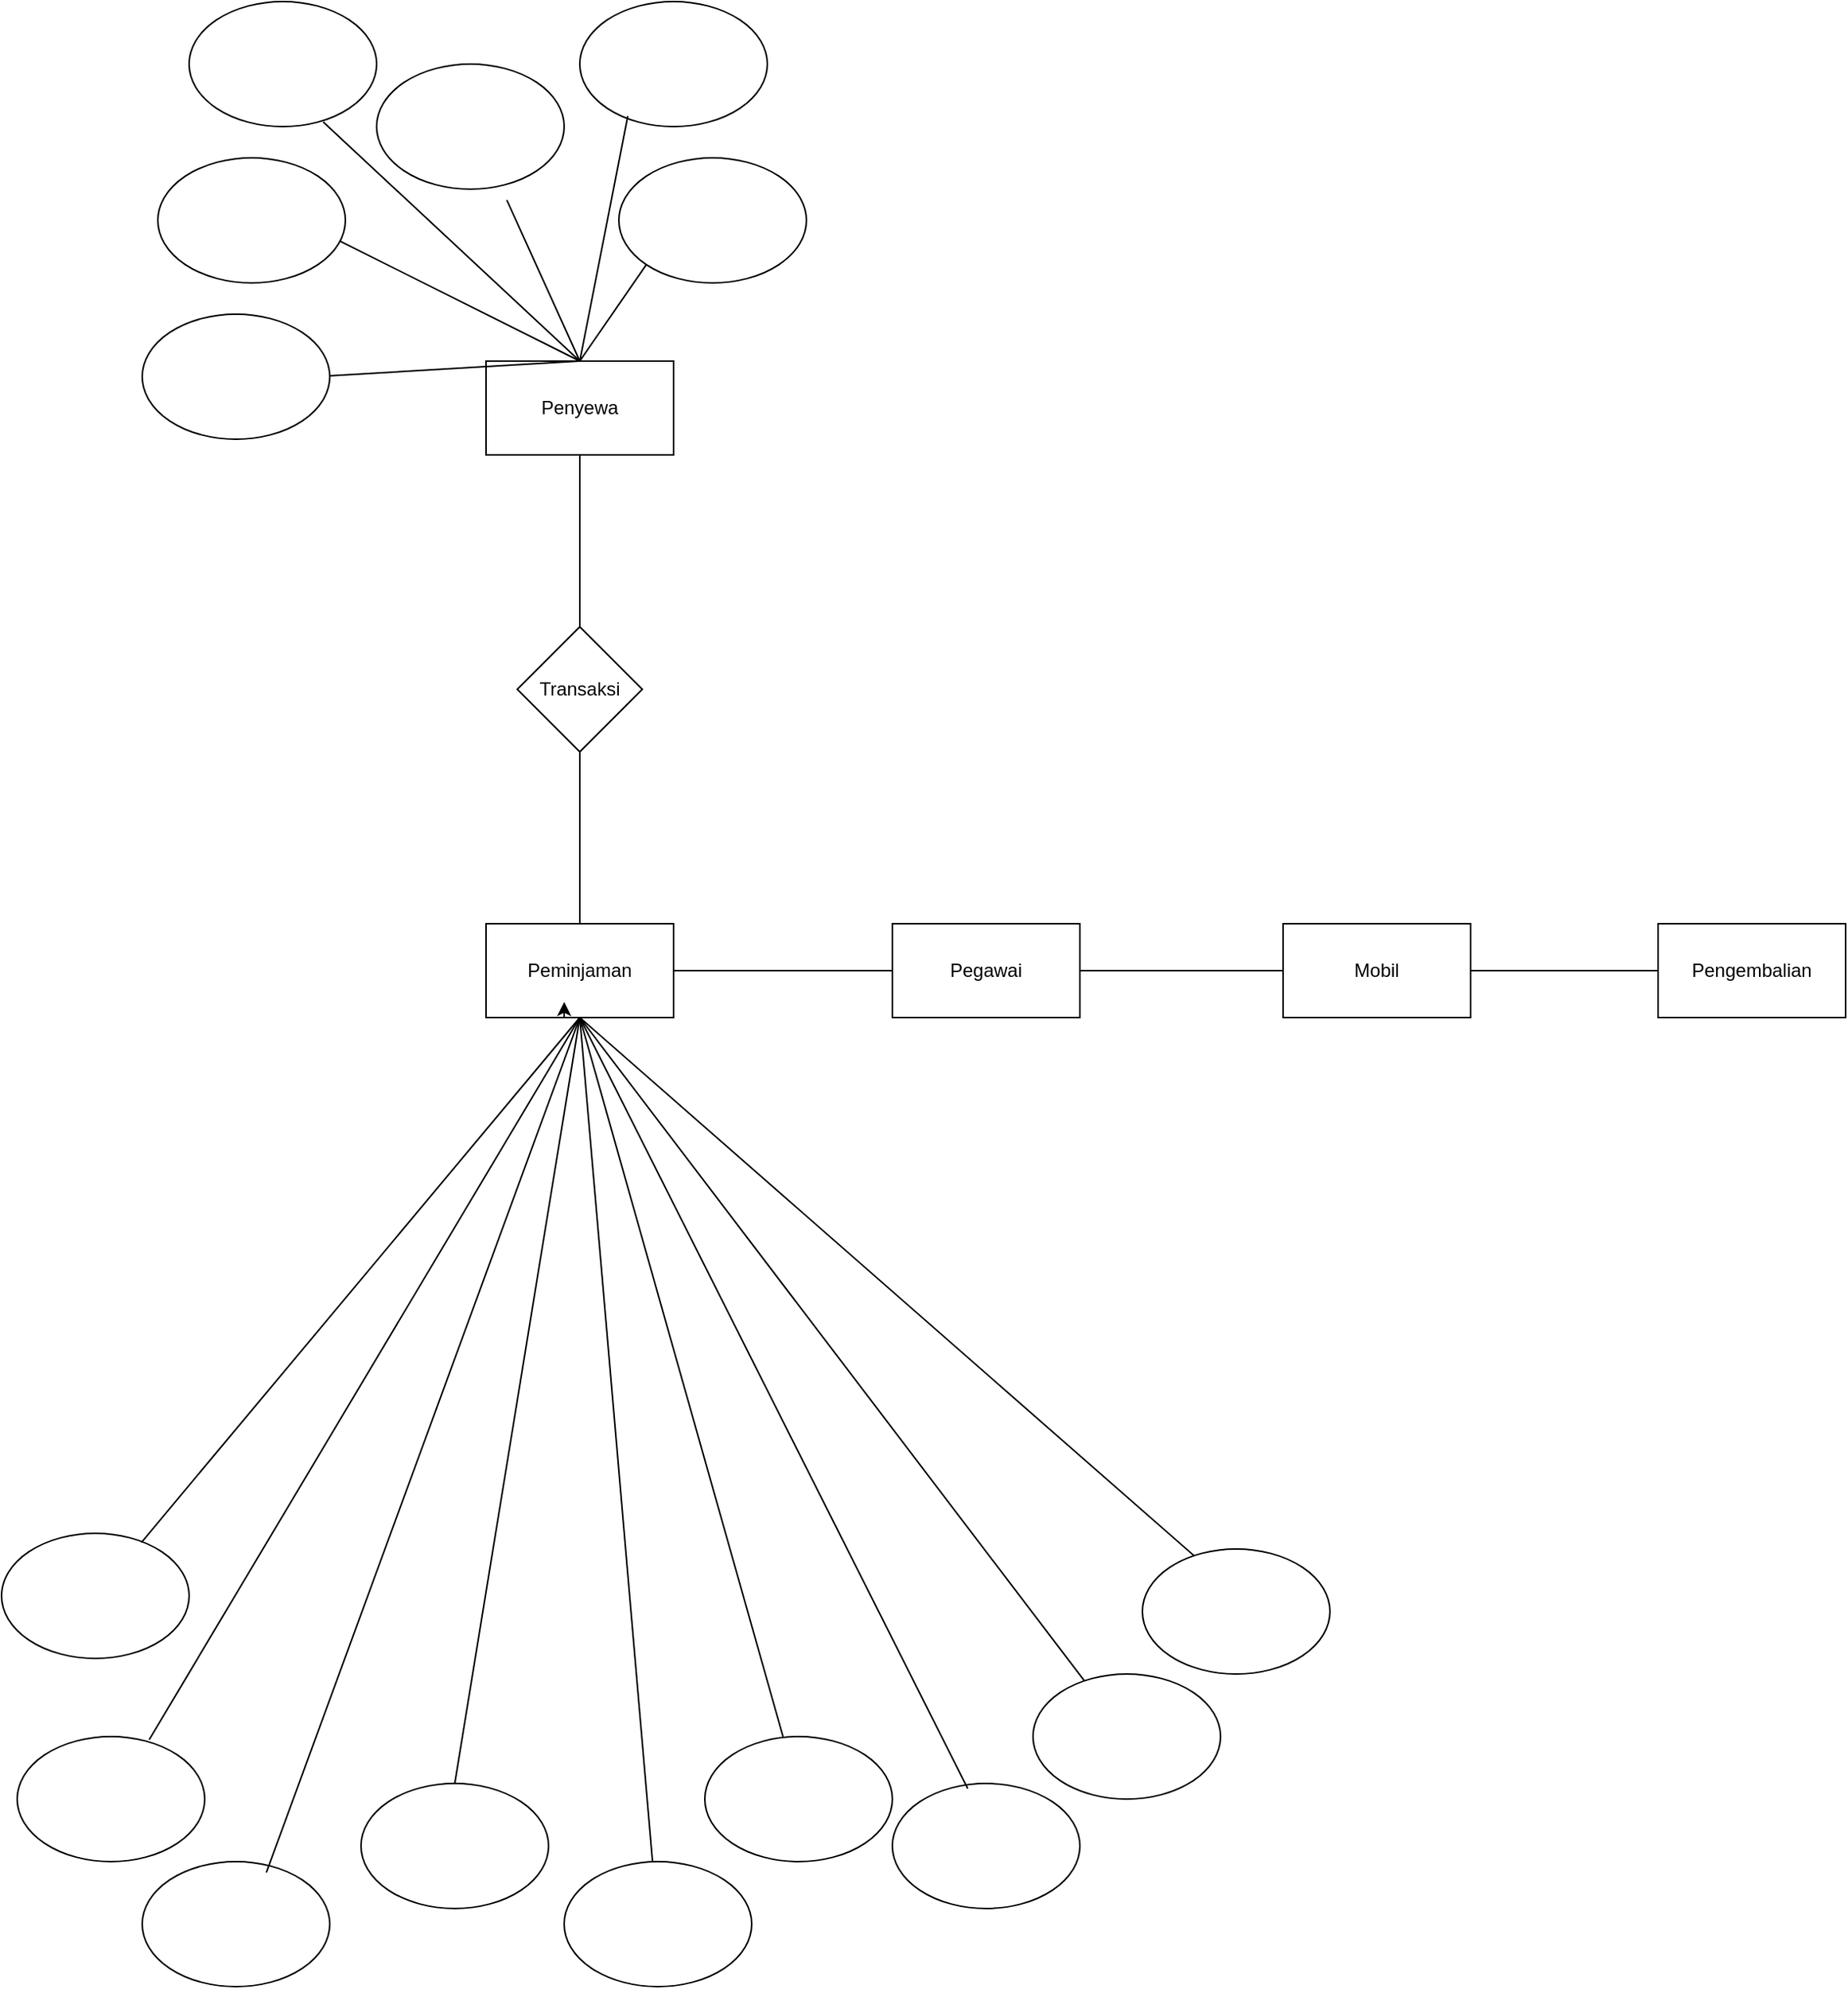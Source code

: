<mxfile version="22.1.7" type="github">
  <diagram name="Page-1" id="AqJFMT8qziomGHxdq8DE">
    <mxGraphModel dx="2943" dy="1128" grid="1" gridSize="10" guides="1" tooltips="1" connect="1" arrows="1" fold="1" page="1" pageScale="1" pageWidth="850" pageHeight="1100" math="0" shadow="0">
      <root>
        <mxCell id="0" />
        <mxCell id="1" parent="0" />
        <mxCell id="dXQy3A8ucDupWUE6QyBE-2" value="Penyewa" style="rounded=0;whiteSpace=wrap;html=1;" vertex="1" parent="1">
          <mxGeometry x="-280" y="400" width="120" height="60" as="geometry" />
        </mxCell>
        <mxCell id="dXQy3A8ucDupWUE6QyBE-3" value="Pegawai" style="rounded=0;whiteSpace=wrap;html=1;" vertex="1" parent="1">
          <mxGeometry x="-20" y="760" width="120" height="60" as="geometry" />
        </mxCell>
        <mxCell id="dXQy3A8ucDupWUE6QyBE-4" value="Mobil" style="rounded=0;whiteSpace=wrap;html=1;" vertex="1" parent="1">
          <mxGeometry x="230" y="760" width="120" height="60" as="geometry" />
        </mxCell>
        <mxCell id="dXQy3A8ucDupWUE6QyBE-5" value="Pengembalian" style="rounded=0;whiteSpace=wrap;html=1;" vertex="1" parent="1">
          <mxGeometry x="470" y="760" width="120" height="60" as="geometry" />
        </mxCell>
        <mxCell id="dXQy3A8ucDupWUE6QyBE-6" value="Peminjaman" style="rounded=0;whiteSpace=wrap;html=1;" vertex="1" parent="1">
          <mxGeometry x="-280" y="760" width="120" height="60" as="geometry" />
        </mxCell>
        <mxCell id="dXQy3A8ucDupWUE6QyBE-7" value="" style="endArrow=none;html=1;rounded=0;entryX=0.5;entryY=0;entryDx=0;entryDy=0;" edge="1" parent="1" target="dXQy3A8ucDupWUE6QyBE-2">
          <mxGeometry width="50" height="50" relative="1" as="geometry">
            <mxPoint x="-390" y="410" as="sourcePoint" />
            <mxPoint x="-50" y="510" as="targetPoint" />
          </mxGeometry>
        </mxCell>
        <mxCell id="dXQy3A8ucDupWUE6QyBE-8" value="" style="endArrow=none;html=1;rounded=0;exitX=0.5;exitY=0;exitDx=0;exitDy=0;" edge="1" parent="1" source="dXQy3A8ucDupWUE6QyBE-2">
          <mxGeometry width="50" height="50" relative="1" as="geometry">
            <mxPoint x="-100" y="560" as="sourcePoint" />
            <mxPoint x="-400" y="310" as="targetPoint" />
          </mxGeometry>
        </mxCell>
        <mxCell id="dXQy3A8ucDupWUE6QyBE-9" value="" style="ellipse;whiteSpace=wrap;html=1;" vertex="1" parent="1">
          <mxGeometry x="-195" y="270" width="120" height="80" as="geometry" />
        </mxCell>
        <mxCell id="dXQy3A8ucDupWUE6QyBE-10" value="" style="ellipse;whiteSpace=wrap;html=1;" vertex="1" parent="1">
          <mxGeometry x="-500" y="370" width="120" height="80" as="geometry" />
        </mxCell>
        <mxCell id="dXQy3A8ucDupWUE6QyBE-11" value="" style="ellipse;whiteSpace=wrap;html=1;" vertex="1" parent="1">
          <mxGeometry x="-490" y="270" width="120" height="80" as="geometry" />
        </mxCell>
        <mxCell id="dXQy3A8ucDupWUE6QyBE-12" value="" style="ellipse;whiteSpace=wrap;html=1;" vertex="1" parent="1">
          <mxGeometry x="-220" y="170" width="120" height="80" as="geometry" />
        </mxCell>
        <mxCell id="dXQy3A8ucDupWUE6QyBE-13" value="" style="ellipse;whiteSpace=wrap;html=1;" vertex="1" parent="1">
          <mxGeometry x="-470" y="170" width="120" height="80" as="geometry" />
        </mxCell>
        <mxCell id="dXQy3A8ucDupWUE6QyBE-14" value="" style="ellipse;whiteSpace=wrap;html=1;" vertex="1" parent="1">
          <mxGeometry x="-350" y="210" width="120" height="80" as="geometry" />
        </mxCell>
        <mxCell id="dXQy3A8ucDupWUE6QyBE-15" value="" style="endArrow=none;html=1;rounded=0;exitX=0.715;exitY=0.962;exitDx=0;exitDy=0;exitPerimeter=0;entryX=0.5;entryY=0;entryDx=0;entryDy=0;" edge="1" parent="1" source="dXQy3A8ucDupWUE6QyBE-13" target="dXQy3A8ucDupWUE6QyBE-2">
          <mxGeometry width="50" height="50" relative="1" as="geometry">
            <mxPoint x="-100" y="560" as="sourcePoint" />
            <mxPoint x="-50" y="510" as="targetPoint" />
          </mxGeometry>
        </mxCell>
        <mxCell id="dXQy3A8ucDupWUE6QyBE-16" value="" style="endArrow=none;html=1;rounded=0;exitX=0.694;exitY=1.087;exitDx=0;exitDy=0;exitPerimeter=0;entryX=0.5;entryY=0;entryDx=0;entryDy=0;" edge="1" parent="1" source="dXQy3A8ucDupWUE6QyBE-14" target="dXQy3A8ucDupWUE6QyBE-2">
          <mxGeometry width="50" height="50" relative="1" as="geometry">
            <mxPoint x="-374" y="257" as="sourcePoint" />
            <mxPoint x="-230" y="400" as="targetPoint" />
          </mxGeometry>
        </mxCell>
        <mxCell id="dXQy3A8ucDupWUE6QyBE-17" value="" style="endArrow=none;html=1;rounded=0;exitX=0.256;exitY=0.916;exitDx=0;exitDy=0;exitPerimeter=0;entryX=0.5;entryY=0;entryDx=0;entryDy=0;" edge="1" parent="1" source="dXQy3A8ucDupWUE6QyBE-12" target="dXQy3A8ucDupWUE6QyBE-2">
          <mxGeometry width="50" height="50" relative="1" as="geometry">
            <mxPoint x="-364" y="267" as="sourcePoint" />
            <mxPoint x="-220" y="410" as="targetPoint" />
          </mxGeometry>
        </mxCell>
        <mxCell id="dXQy3A8ucDupWUE6QyBE-18" value="" style="endArrow=none;html=1;rounded=0;exitX=0;exitY=1;exitDx=0;exitDy=0;entryX=0.5;entryY=0;entryDx=0;entryDy=0;" edge="1" parent="1" source="dXQy3A8ucDupWUE6QyBE-9" target="dXQy3A8ucDupWUE6QyBE-2">
          <mxGeometry width="50" height="50" relative="1" as="geometry">
            <mxPoint x="-354" y="277" as="sourcePoint" />
            <mxPoint x="-210" y="420" as="targetPoint" />
          </mxGeometry>
        </mxCell>
        <mxCell id="dXQy3A8ucDupWUE6QyBE-19" style="edgeStyle=orthogonalEdgeStyle;rounded=0;orthogonalLoop=1;jettySize=auto;html=1;exitX=0.5;exitY=1;exitDx=0;exitDy=0;entryX=0.417;entryY=0.833;entryDx=0;entryDy=0;entryPerimeter=0;" edge="1" parent="1" source="dXQy3A8ucDupWUE6QyBE-6" target="dXQy3A8ucDupWUE6QyBE-6">
          <mxGeometry relative="1" as="geometry" />
        </mxCell>
        <mxCell id="dXQy3A8ucDupWUE6QyBE-20" value="Transaksi" style="rhombus;whiteSpace=wrap;html=1;" vertex="1" parent="1">
          <mxGeometry x="-260" y="570" width="80" height="80" as="geometry" />
        </mxCell>
        <mxCell id="dXQy3A8ucDupWUE6QyBE-24" value="" style="endArrow=none;html=1;rounded=0;entryX=0.5;entryY=1;entryDx=0;entryDy=0;" edge="1" parent="1">
          <mxGeometry width="50" height="50" relative="1" as="geometry">
            <mxPoint x="-220" y="760" as="sourcePoint" />
            <mxPoint x="-220" y="650" as="targetPoint" />
          </mxGeometry>
        </mxCell>
        <mxCell id="dXQy3A8ucDupWUE6QyBE-26" value="" style="endArrow=none;html=1;rounded=0;exitX=0.5;exitY=0;exitDx=0;exitDy=0;entryX=0.5;entryY=1;entryDx=0;entryDy=0;" edge="1" parent="1" source="dXQy3A8ucDupWUE6QyBE-20" target="dXQy3A8ucDupWUE6QyBE-2">
          <mxGeometry width="50" height="50" relative="1" as="geometry">
            <mxPoint x="400" y="600" as="sourcePoint" />
            <mxPoint x="450" y="550" as="targetPoint" />
          </mxGeometry>
        </mxCell>
        <mxCell id="dXQy3A8ucDupWUE6QyBE-27" value="" style="endArrow=none;html=1;rounded=0;exitX=1;exitY=0.5;exitDx=0;exitDy=0;" edge="1" parent="1" source="dXQy3A8ucDupWUE6QyBE-6" target="dXQy3A8ucDupWUE6QyBE-3">
          <mxGeometry width="50" height="50" relative="1" as="geometry">
            <mxPoint x="400" y="600" as="sourcePoint" />
            <mxPoint x="450" y="550" as="targetPoint" />
          </mxGeometry>
        </mxCell>
        <mxCell id="dXQy3A8ucDupWUE6QyBE-28" value="" style="endArrow=none;html=1;rounded=0;exitX=1;exitY=0.5;exitDx=0;exitDy=0;entryX=0;entryY=0.5;entryDx=0;entryDy=0;" edge="1" parent="1" source="dXQy3A8ucDupWUE6QyBE-3" target="dXQy3A8ucDupWUE6QyBE-4">
          <mxGeometry width="50" height="50" relative="1" as="geometry">
            <mxPoint x="110" y="789.38" as="sourcePoint" />
            <mxPoint x="220" y="789" as="targetPoint" />
          </mxGeometry>
        </mxCell>
        <mxCell id="dXQy3A8ucDupWUE6QyBE-29" value="" style="endArrow=none;html=1;rounded=0;exitX=1;exitY=0.5;exitDx=0;exitDy=0;entryX=0;entryY=0.5;entryDx=0;entryDy=0;" edge="1" parent="1" source="dXQy3A8ucDupWUE6QyBE-4" target="dXQy3A8ucDupWUE6QyBE-5">
          <mxGeometry width="50" height="50" relative="1" as="geometry">
            <mxPoint x="-140" y="810" as="sourcePoint" />
            <mxPoint y="810" as="targetPoint" />
          </mxGeometry>
        </mxCell>
        <mxCell id="dXQy3A8ucDupWUE6QyBE-30" value="" style="ellipse;whiteSpace=wrap;html=1;" vertex="1" parent="1">
          <mxGeometry x="-20" y="1310" width="120" height="80" as="geometry" />
        </mxCell>
        <mxCell id="dXQy3A8ucDupWUE6QyBE-31" value="" style="ellipse;whiteSpace=wrap;html=1;" vertex="1" parent="1">
          <mxGeometry x="-500" y="1360" width="120" height="80" as="geometry" />
        </mxCell>
        <mxCell id="dXQy3A8ucDupWUE6QyBE-32" value="" style="ellipse;whiteSpace=wrap;html=1;" vertex="1" parent="1">
          <mxGeometry x="-580" y="1280" width="120" height="80" as="geometry" />
        </mxCell>
        <mxCell id="dXQy3A8ucDupWUE6QyBE-33" value="" style="ellipse;whiteSpace=wrap;html=1;" vertex="1" parent="1">
          <mxGeometry x="-140" y="1280" width="120" height="80" as="geometry" />
        </mxCell>
        <mxCell id="dXQy3A8ucDupWUE6QyBE-34" value="" style="ellipse;whiteSpace=wrap;html=1;" vertex="1" parent="1">
          <mxGeometry x="-360" y="1310" width="120" height="80" as="geometry" />
        </mxCell>
        <mxCell id="dXQy3A8ucDupWUE6QyBE-35" value="" style="ellipse;whiteSpace=wrap;html=1;" vertex="1" parent="1">
          <mxGeometry x="-230" y="1360" width="120" height="80" as="geometry" />
        </mxCell>
        <mxCell id="dXQy3A8ucDupWUE6QyBE-36" value="" style="ellipse;whiteSpace=wrap;html=1;" vertex="1" parent="1">
          <mxGeometry x="70" y="1240" width="120" height="80" as="geometry" />
        </mxCell>
        <mxCell id="dXQy3A8ucDupWUE6QyBE-37" value="" style="ellipse;whiteSpace=wrap;html=1;" vertex="1" parent="1">
          <mxGeometry x="-590" y="1150" width="120" height="80" as="geometry" />
        </mxCell>
        <mxCell id="dXQy3A8ucDupWUE6QyBE-38" value="" style="ellipse;whiteSpace=wrap;html=1;" vertex="1" parent="1">
          <mxGeometry x="140" y="1160" width="120" height="80" as="geometry" />
        </mxCell>
        <mxCell id="dXQy3A8ucDupWUE6QyBE-40" value="" style="endArrow=none;html=1;rounded=0;entryX=0;entryY=0.5;entryDx=0;entryDy=0;" edge="1" parent="1" source="dXQy3A8ucDupWUE6QyBE-35">
          <mxGeometry width="50" height="50" relative="1" as="geometry">
            <mxPoint x="460" y="630" as="sourcePoint" />
            <mxPoint x="-220" y="820" as="targetPoint" />
          </mxGeometry>
        </mxCell>
        <mxCell id="dXQy3A8ucDupWUE6QyBE-41" value="" style="endArrow=none;html=1;rounded=0;exitX=0;exitY=0.5;exitDx=0;exitDy=0;entryX=0.5;entryY=0;entryDx=0;entryDy=0;" edge="1" parent="1" target="dXQy3A8ucDupWUE6QyBE-34">
          <mxGeometry width="50" height="50" relative="1" as="geometry">
            <mxPoint x="-220" y="820" as="sourcePoint" />
            <mxPoint x="510" y="580" as="targetPoint" />
          </mxGeometry>
        </mxCell>
        <mxCell id="dXQy3A8ucDupWUE6QyBE-42" value="" style="endArrow=none;html=1;rounded=0;entryX=0;entryY=0.5;entryDx=0;entryDy=0;exitX=0.746;exitY=0.072;exitDx=0;exitDy=0;exitPerimeter=0;" edge="1" parent="1" source="dXQy3A8ucDupWUE6QyBE-37">
          <mxGeometry width="50" height="50" relative="1" as="geometry">
            <mxPoint x="-293" y="812" as="sourcePoint" />
            <mxPoint x="-220" y="820" as="targetPoint" />
          </mxGeometry>
        </mxCell>
        <mxCell id="dXQy3A8ucDupWUE6QyBE-43" value="" style="endArrow=none;html=1;rounded=0;entryX=0;entryY=0.5;entryDx=0;entryDy=0;exitX=0.662;exitY=0.087;exitDx=0;exitDy=0;exitPerimeter=0;" edge="1" parent="1" source="dXQy3A8ucDupWUE6QyBE-31">
          <mxGeometry width="50" height="50" relative="1" as="geometry">
            <mxPoint x="-283" y="822" as="sourcePoint" />
            <mxPoint x="-220" y="820" as="targetPoint" />
          </mxGeometry>
        </mxCell>
        <mxCell id="dXQy3A8ucDupWUE6QyBE-44" value="" style="endArrow=none;html=1;rounded=0;entryX=0.704;entryY=0.025;entryDx=0;entryDy=0;entryPerimeter=0;" edge="1" parent="1" target="dXQy3A8ucDupWUE6QyBE-32">
          <mxGeometry width="50" height="50" relative="1" as="geometry">
            <mxPoint x="-220" y="820" as="sourcePoint" />
            <mxPoint x="510" y="580" as="targetPoint" />
          </mxGeometry>
        </mxCell>
        <mxCell id="dXQy3A8ucDupWUE6QyBE-46" value="" style="endArrow=none;html=1;rounded=0;entryX=0.5;entryY=1;entryDx=0;entryDy=0;exitX=0.417;exitY=0;exitDx=0;exitDy=0;exitPerimeter=0;" edge="1" parent="1" source="dXQy3A8ucDupWUE6QyBE-33" target="dXQy3A8ucDupWUE6QyBE-6">
          <mxGeometry width="50" height="50" relative="1" as="geometry">
            <mxPoint x="-110" y="1220" as="sourcePoint" />
            <mxPoint x="450" y="550" as="targetPoint" />
          </mxGeometry>
        </mxCell>
        <mxCell id="dXQy3A8ucDupWUE6QyBE-47" value="" style="endArrow=none;html=1;rounded=0;exitX=0.402;exitY=0.041;exitDx=0;exitDy=0;exitPerimeter=0;entryX=0.5;entryY=1;entryDx=0;entryDy=0;" edge="1" parent="1" source="dXQy3A8ucDupWUE6QyBE-30" target="dXQy3A8ucDupWUE6QyBE-6">
          <mxGeometry width="50" height="50" relative="1" as="geometry">
            <mxPoint x="-360" y="918" as="sourcePoint" />
            <mxPoint x="-210" y="830" as="targetPoint" />
          </mxGeometry>
        </mxCell>
        <mxCell id="dXQy3A8ucDupWUE6QyBE-48" value="" style="endArrow=none;html=1;rounded=0;entryX=0.5;entryY=1;entryDx=0;entryDy=0;" edge="1" parent="1" source="dXQy3A8ucDupWUE6QyBE-36" target="dXQy3A8ucDupWUE6QyBE-6">
          <mxGeometry width="50" height="50" relative="1" as="geometry">
            <mxPoint x="100" y="1240" as="sourcePoint" />
            <mxPoint x="-200" y="840" as="targetPoint" />
          </mxGeometry>
        </mxCell>
        <mxCell id="dXQy3A8ucDupWUE6QyBE-49" value="" style="endArrow=none;html=1;rounded=0;entryX=0.277;entryY=0.056;entryDx=0;entryDy=0;entryPerimeter=0;" edge="1" parent="1" target="dXQy3A8ucDupWUE6QyBE-38">
          <mxGeometry width="50" height="50" relative="1" as="geometry">
            <mxPoint x="-220" y="820" as="sourcePoint" />
            <mxPoint x="140" y="910" as="targetPoint" />
          </mxGeometry>
        </mxCell>
      </root>
    </mxGraphModel>
  </diagram>
</mxfile>
